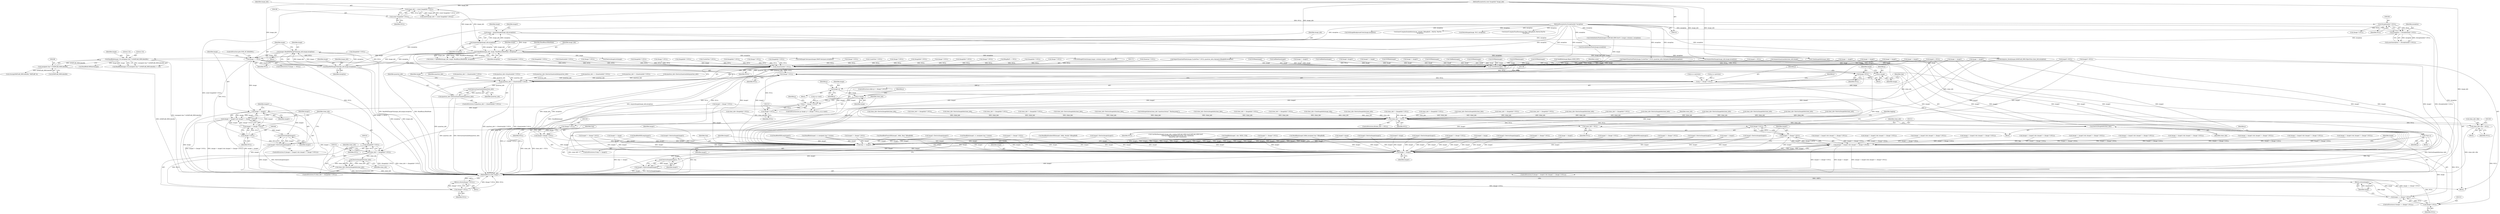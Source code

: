 digraph "0_ImageMagick_f7206618d27c2e69d977abf40e3035a33e5f6be0@pointer" {
"1000287" [label="(Call,image=ReadMATImageV4(image_info,image,exception))"];
"1000289" [label="(Call,ReadMATImageV4(image_info,image,exception))"];
"1000234" [label="(Call,OpenBlob(image_info, image, ReadBinaryBlobMode, exception))"];
"1000224" [label="(Call,AcquireImage(image_info,exception))"];
"1000193" [label="(Call,image_info != (const ImageInfo *) NULL)"];
"1000155" [label="(MethodParameterIn,const ImageInfo *image_info)"];
"1000195" [label="(Call,(const ImageInfo *) NULL)"];
"1000205" [label="(Call,exception != (ExceptionInfo *) NULL)"];
"1000156" [label="(MethodParameterIn,ExceptionInfo *exception)"];
"1000207" [label="(Call,(ExceptionInfo *) NULL)"];
"1000222" [label="(Call,image = AcquireImage(image_info,exception))"];
"1000264" [label="(Call,ReadBlob(image,124,(unsigned char *) &MATLAB_HDR.identific))"];
"1000267" [label="(Call,(unsigned char *) &MATLAB_HDR.identific)"];
"1000294" [label="(Call,image == NULL)"];
"1000300" [label="(Call,image != image2)"];
"1000299" [label="(Call,(image != image2) && (image2 != (Image *) NULL))"];
"1000303" [label="(Call,image2 != (Image *) NULL)"];
"1000310" [label="(Call,DestroyImage(image2))"];
"1000308" [label="(Call,image2=DestroyImage(image2))"];
"1000305" [label="(Call,(Image *) NULL)"];
"1000315" [label="(Call,(ImageInfo *) NULL)"];
"1000313" [label="(Call,clone_info != (ImageInfo *) NULL)"];
"1000320" [label="(Call,DestroyImageInfo(clone_info))"];
"1000318" [label="(Call,clone_info=DestroyImageInfo(clone_info))"];
"1000323" [label="(Call,(Image *) NULL)"];
"1000322" [label="(Return,return((Image *) NULL);)"];
"1002173" [label="(Call,(QuantumInfo *) NULL)"];
"1002171" [label="(Call,quantum_info != (QuantumInfo *) NULL)"];
"1002178" [label="(Call,DestroyQuantumInfo(quantum_info))"];
"1002176" [label="(Call,quantum_info=DestroyQuantumInfo(quantum_info))"];
"1002191" [label="(Call,image=NULL)"];
"1002246" [label="(Call,p=image)"];
"1002249" [label="(Call,p != (Image *) NULL)"];
"1002305" [label="(Call,image != image2)"];
"1002304" [label="(Call,(image != image2) && (image2 != (Image *) NULL))"];
"1002308" [label="(Call,image2 != (Image *) NULL)"];
"1002315" [label="(Call,DestroyImage(image2))"];
"1002313" [label="(Call,image2=DestroyImage(image2))"];
"1002318" [label="(Call,image == (Image *) NULL)"];
"1002323" [label="(Return,return(image);)"];
"1002197" [label="(Call,(Image *) NULL)"];
"1002195" [label="(Call,p != (Image *) NULL)"];
"1002202" [label="(Call,*tmp=p)"];
"1002224" [label="(Call,tmp == image2)"];
"1002237" [label="(Call,image=p)"];
"1002229" [label="(Call,(Image *) NULL)"];
"1002227" [label="(Call,image2=(Image *) NULL)"];
"1002251" [label="(Call,(Image *) NULL)"];
"1002266" [label="(Call,clone_info != NULL)"];
"1002279" [label="(Call,clone_info->file = NULL)"];
"1002290" [label="(Call,DestroyImageInfo(clone_info))"];
"1002292" [label="(Call,clone_info = NULL)"];
"1002310" [label="(Call,(Image *) NULL)"];
"1002320" [label="(Call,(Image *) NULL)"];
"1002180" [label="(Call,CloseBlob(image))"];
"1002188" [label="(Call,p=image)"];
"1000309" [label="(Identifier,image2)"];
"1000576" [label="(Call,image2==NULL)"];
"1000784" [label="(Call,ReadBlobXXXLong(image2))"];
"1002247" [label="(Identifier,p)"];
"1000460" [label="(Call,EOFBlob(image))"];
"1000311" [label="(Identifier,image2)"];
"1000539" [label="(Call,CloneImageInfo(image_info))"];
"1000567" [label="(Call,decompress_block(image,&MATLAB_HDR.ObjectSize,clone_info,exception))"];
"1001466" [label="(Call,image2=DestroyImage(image2))"];
"1002248" [label="(Identifier,image)"];
"1001269" [label="(Call,image2 != (Image *) NULL)"];
"1000193" [label="(Call,image_info != (const ImageInfo *) NULL)"];
"1000598" [label="(Call,image2 != image)"];
"1002265" [label="(ControlStructure,if(clone_info != NULL))"];
"1002253" [label="(Identifier,NULL)"];
"1002304" [label="(Call,(image != image2) && (image2 != (Image *) NULL))"];
"1001436" [label="(Call,AcquireQuantumInfo(clone_info,image))"];
"1000287" [label="(Call,image=ReadMATImageV4(image_info,image,exception))"];
"1000265" [label="(Identifier,image)"];
"1001452" [label="(Call,clone_info=DestroyImageInfo(clone_info))"];
"1001447" [label="(Call,clone_info != (ImageInfo *) NULL)"];
"1000234" [label="(Call,OpenBlob(image_info, image, ReadBinaryBlobMode, exception))"];
"1002249" [label="(Call,p != (Image *) NULL)"];
"1001500" [label="(Call,image != image2)"];
"1002245" [label="(ControlStructure,for (p=image; p != (Image *) NULL; p=p->next))"];
"1001614" [label="(Call,(Quantum *) NULL)"];
"1000714" [label="(Call,(ImageInfo *) NULL)"];
"1001431" [label="(Call,SetImageBackgroundColor(image,exception))"];
"1000295" [label="(Identifier,image)"];
"1000860" [label="(Call,clone_info=DestroyImageInfo(clone_info))"];
"1000756" [label="(Call,clone_info != (ImageInfo *) NULL)"];
"1001358" [label="(Call,SetImageColorspace(image,GRAYColorspace,exception))"];
"1000318" [label="(Call,clone_info=DestroyImageInfo(clone_info))"];
"1002250" [label="(Identifier,p)"];
"1002323" [label="(Return,return(image);)"];
"1000331" [label="(Call,ReadBlobLSBShort(image))"];
"1002231" [label="(Identifier,NULL)"];
"1000294" [label="(Call,image == NULL)"];
"1000712" [label="(Call,clone_info != (ImageInfo *) NULL)"];
"1000990" [label="(Call,(ImageInfo *) NULL)"];
"1001515" [label="(Call,(QuantumInfo *) NULL)"];
"1000194" [label="(Identifier,image_info)"];
"1002310" [label="(Call,(Image *) NULL)"];
"1000797" [label="(Call,clone_info=DestroyImageInfo(clone_info))"];
"1002251" [label="(Call,(Image *) NULL)"];
"1002241" [label="(Identifier,p)"];
"1002119" [label="(Call,EOFBlob(image))"];
"1001876" [label="(Call,InsertComplexDoubleRow(image, (double *)BImgBuff, i, MinVal, MaxVal,\n            exception))"];
"1001872" [label="(Call,EOFBlob(image))"];
"1002209" [label="(Identifier,p)"];
"1001596" [label="(Call,GetAuthenticPixels(image,0,MATLAB_HDR.SizeY-i-1,image->columns,1,exception))"];
"1000225" [label="(Identifier,image_info)"];
"1000263" [label="(Call,ReadBlob(image,124,(unsigned char *) &MATLAB_HDR.identific) != 124)"];
"1002305" [label="(Call,image != image2)"];
"1002280" [label="(Call,clone_info->file)"];
"1001911" [label="(Call,EOFBlob(image))"];
"1000442" [label="(Call,clone_info=DestroyImageInfo(clone_info))"];
"1001025" [label="(Call,SeekBlob(image2, size, SEEK_CUR))"];
"1002175" [label="(Identifier,NULL)"];
"1002178" [label="(Call,DestroyQuantumInfo(quantum_info))"];
"1002322" [label="(Identifier,NULL)"];
"1000207" [label="(Call,(ExceptionInfo *) NULL)"];
"1000704" [label="(Call,ReadBlobXXXLong(image2))"];
"1002179" [label="(Identifier,quantum_info)"];
"1000205" [label="(Call,exception != (ExceptionInfo *) NULL)"];
"1000279" [label="(Call,strncmp(MATLAB_HDR.identific,\"MATLAB\",6))"];
"1002279" [label="(Call,clone_info->file = NULL)"];
"1002274" [label="(Block,)"];
"1000478" [label="(Call,SeekBlob(image,filepos,SEEK_SET))"];
"1000871" [label="(Call,(Image *) NULL)"];
"1001177" [label="(Call,SetImageOption(clone_info,\"quantum:format\",\"floating-point\"))"];
"1002176" [label="(Call,quantum_info=DestroyQuantumInfo(quantum_info))"];
"1000439" [label="(Call,(ImageInfo *) NULL)"];
"1002186" [label="(Identifier,scene)"];
"1001903" [label="(Call,ReadBlobFloatsXXX(image2, ldblk, (float *)BImgBuff))"];
"1000192" [label="(Call,assert(image_info != (const ImageInfo *) NULL))"];
"1000806" [label="(Call,image2 != (Image *) NULL)"];
"1002292" [label="(Call,clone_info = NULL)"];
"1002254" [label="(Call,p=p->next)"];
"1000286" [label="(Block,)"];
"1000491" [label="(Call,EOFBlob(image))"];
"1000470" [label="(Call,GetBlobSize(image))"];
"1000837" [label="(Call,image != image2)"];
"1000326" [label="(ControlStructure,goto END_OF_READING;)"];
"1002267" [label="(Identifier,clone_info)"];
"1002307" [label="(Identifier,image2)"];
"1000322" [label="(Return,return((Image *) NULL);)"];
"1000767" [label="(Call,image != image2)"];
"1000222" [label="(Call,image = AcquireImage(image_info,exception))"];
"1000423" [label="(Call,(image != image2) && (image2 != (Image *) NULL))"];
"1001231" [label="(Call,image != image2)"];
"1000237" [label="(Identifier,ReadBinaryBlobMode)"];
"1002181" [label="(Identifier,image)"];
"1000315" [label="(Call,(ImageInfo *) NULL)"];
"1002306" [label="(Identifier,image)"];
"1001236" [label="(Call,(Image *) NULL)"];
"1000296" [label="(Identifier,NULL)"];
"1000206" [label="(Identifier,exception)"];
"1000802" [label="(Call,(image != image2) && (image2 != (Image *) NULL))"];
"1002182" [label="(Block,)"];
"1002313" [label="(Call,image2=DestroyImage(image2))"];
"1000761" [label="(Call,clone_info=DestroyImageInfo(clone_info))"];
"1000305" [label="(Call,(Image *) NULL)"];
"1000269" [label="(Call,&MATLAB_HDR.identific)"];
"1002204" [label="(Identifier,p)"];
"1000826" [label="(Call,clone_info != (ImageInfo *) NULL)"];
"1001220" [label="(Call,clone_info != (ImageInfo *) NULL)"];
"1000226" [label="(Identifier,exception)"];
"1000273" [label="(Literal,124)"];
"1000828" [label="(Call,(ImageInfo *) NULL)"];
"1002177" [label="(Identifier,quantum_info)"];
"1002172" [label="(Identifier,quantum_info)"];
"1000840" [label="(Call,image2 != (Image *) NULL)"];
"1000297" [label="(Block,)"];
"1002196" [label="(Identifier,p)"];
"1000457" [label="(Call,GetBlobSize(image))"];
"1002266" [label="(Call,clone_info != NULL)"];
"1000292" [label="(Identifier,exception)"];
"1000312" [label="(ControlStructure,if (clone_info != (ImageInfo *) NULL))"];
"1000537" [label="(Call,clone_info=CloneImageInfo(image_info))"];
"1002091" [label="(Call,quantum_info != (QuantumInfo *) NULL)"];
"1000252" [label="(Call,quantum_info=(QuantumInfo *) NULL)"];
"1001388" [label="(Call,SetImageExtent(image,image->columns,image->rows,exception))"];
"1000229" [label="(Call,(Image *) NULL)"];
"1000157" [label="(Block,)"];
"1000223" [label="(Identifier,image)"];
"1002170" [label="(ControlStructure,if (quantum_info != (QuantumInfo *) NULL))"];
"1000865" [label="(Call,(image != image2) && (image2 != (Image *) NULL))"];
"1002283" [label="(Identifier,NULL)"];
"1002203" [label="(Identifier,tmp)"];
"1000291" [label="(Identifier,image)"];
"1000156" [label="(MethodParameterIn,ExceptionInfo *exception)"];
"1002315" [label="(Call,DestroyImage(image2))"];
"1001508" [label="(Call,image2=DestroyImage(image2))"];
"1001693" [label="(Call,(CacheView *) NULL)"];
"1001063" [label="(Call,ReadBlob(image2, 4, (unsigned char *) &size))"];
"1000290" [label="(Identifier,image_info)"];
"1000427" [label="(Call,image2 != (Image *) NULL)"];
"1002197" [label="(Call,(Image *) NULL)"];
"1002194" [label="(ControlStructure,while (p != (Image *) NULL))"];
"1000731" [label="(Call,image2=DestroyImage(image2))"];
"1000530" [label="(Call,(ImageInfo *) NULL)"];
"1002173" [label="(Call,(QuantumInfo *) NULL)"];
"1000302" [label="(Identifier,image2)"];
"1000723" [label="(Call,image != image2)"];
"1001036" [label="(Call,ReadBlob(image2, 4, (unsigned char *) &size))"];
"1001864" [label="(Call,ReadBlobDoublesXXX(image2, ldblk, (double *)BImgBuff))"];
"1002240" [label="(Call,p=p->previous)"];
"1000548" [label="(Call,(Image *) NULL)"];
"1000758" [label="(Call,(ImageInfo *) NULL)"];
"1000650" [label="(Call,image!=image2)"];
"1000232" [label="(Call,status = OpenBlob(image_info, image, ReadBinaryBlobMode, exception))"];
"1000209" [label="(Identifier,NULL)"];
"1002110" [label="(Call,image2==NULL)"];
"1001499" [label="(Call,(image != image2) && (image2 != (Image *) NULL))"];
"1000831" [label="(Call,clone_info=DestroyImageInfo(clone_info))"];
"1000842" [label="(Call,(Image *) NULL)"];
"1000235" [label="(Identifier,image_info)"];
"1002239" [label="(Identifier,p)"];
"1001274" [label="(Call,image2=DestroyImage(image2))"];
"1000542" [label="(Call,(image != image2) && (image2 != (Image *) NULL))"];
"1000257" [label="(Call,clone_info=(ImageInfo *) NULL)"];
"1000236" [label="(Identifier,image)"];
"1001727" [label="(Call,ImportQuantumPixels(image,(CacheView *) NULL,quantum_info,z2qtype[z],BImgBuff,exception))"];
"1001489" [label="(Call,clone_info != (ImageInfo *) NULL)"];
"1000303" [label="(Call,image2 != (Image *) NULL)"];
"1002236" [label="(Block,)"];
"1001549" [label="(Call,CalcMinMax(image2,image_info->endian,MATLAB_HDR.SizeX,MATLAB_HDR.SizeY,\n          CellType,ldblk,BImgBuff,&quantum_info->minimum,\n          &quantum_info->maximum))"];
"1002303" [label="(ControlStructure,if ((image != image2) && (image2 != (Image *) NULL)))"];
"1000319" [label="(Identifier,clone_info)"];
"1001518" [label="(Call,quantum_info=DestroyQuantumInfo(quantum_info))"];
"1000155" [label="(MethodParameterIn,const ImageInfo *image_info)"];
"1002018" [label="(Call,image2!=image)"];
"1002054" [label="(Call,AcquireNextImage(image_info,image,exception))"];
"1002131" [label="(Call,image2!=image)"];
"1002113" [label="(Call,image2 = image)"];
"1001729" [label="(Call,(CacheView *) NULL)"];
"1001461" [label="(Call,image2 != (Image *) NULL)"];
"1000204" [label="(Call,assert(exception != (ExceptionInfo *) NULL))"];
"1002291" [label="(Identifier,clone_info)"];
"1001440" [label="(Call,quantum_info == (QuantumInfo *) NULL)"];
"1002316" [label="(Identifier,image2)"];
"1000845" [label="(Call,image2=DestroyImage(image2))"];
"1000293" [label="(ControlStructure,if (image == NULL))"];
"1001963" [label="(Call,RotateImage(image, 90.0, exception))"];
"1001266" [label="(Call,image != image2)"];
"1002237" [label="(Call,image=p)"];
"1000855" [label="(Call,clone_info != (ImageInfo *) NULL)"];
"1002312" [label="(Identifier,NULL)"];
"1002268" [label="(Identifier,NULL)"];
"1000772" [label="(Call,(Image *) NULL)"];
"1000195" [label="(Call,(const ImageInfo *) NULL)"];
"1000314" [label="(Identifier,clone_info)"];
"1002228" [label="(Identifier,image2)"];
"1000857" [label="(Call,(ImageInfo *) NULL)"];
"1000308" [label="(Call,image2=DestroyImage(image2))"];
"1001280" [label="(Call,clone_info=DestroyImageInfo(clone_info))"];
"1000432" [label="(Call,image2=DestroyImage(image2))"];
"1001638" [label="(Call,ReadBlob(image2,ldblk,(unsigned char *)BImgBuff))"];
"1002227" [label="(Call,image2=(Image *) NULL)"];
"1000267" [label="(Call,(unsigned char *) &MATLAB_HDR.identific)"];
"1000437" [label="(Call,clone_info != (ImageInfo *) NULL)"];
"1002293" [label="(Identifier,clone_info)"];
"1000298" [label="(ControlStructure,if ((image != image2) && (image2 != (Image *) NULL)))"];
"1000238" [label="(Identifier,exception)"];
"1000792" [label="(Call,clone_info != (ImageInfo *) NULL)"];
"1000323" [label="(Call,(Image *) NULL)"];
"1000766" [label="(Call,(image != image2) && (image2 != (Image *) NULL))"];
"1002234" [label="(Identifier,tmp)"];
"1000246" [label="(Call,DestroyImageList(image))"];
"1002246" [label="(Call,p=image)"];
"1002324" [label="(Identifier,image)"];
"1000264" [label="(Call,ReadBlob(image,124,(unsigned char *) &MATLAB_HDR.identific))"];
"1002238" [label="(Identifier,image)"];
"1002317" [label="(ControlStructure,if (image == (Image *) NULL))"];
"1000978" [label="(Call,image2 != image)"];
"1000313" [label="(Call,clone_info != (ImageInfo *) NULL)"];
"1000811" [label="(Call,image2=DestroyImage(image2))"];
"1002050" [label="(Call,EOFBlob(image))"];
"1002224" [label="(Call,tmp == image2)"];
"1000808" [label="(Call,(Image *) NULL)"];
"1000266" [label="(Literal,124)"];
"1000228" [label="(Identifier,image2)"];
"1001225" [label="(Call,clone_info=DestroyImageInfo(clone_info))"];
"1001458" [label="(Call,image != image2)"];
"1001513" [label="(Call,quantum_info != (QuantumInfo *) NULL)"];
"1000988" [label="(Call,clone_info != (ImageInfo *) NULL)"];
"1002190" [label="(Identifier,image)"];
"1002319" [label="(Identifier,image)"];
"1000300" [label="(Call,image != image2)"];
"1002223" [label="(ControlStructure,if (tmp == image2))"];
"1001230" [label="(Call,(image != image2) && (image2 != (Image *) NULL))"];
"1002269" [label="(Block,)"];
"1002320" [label="(Call,(Image *) NULL)"];
"1000722" [label="(Call,(image != image2) && (image2 != (Image *) NULL))"];
"1002163" [label="(Call,clone_info=DestroyImageInfo(clone_info))"];
"1000317" [label="(Identifier,NULL)"];
"1001234" [label="(Call,image2 != (Image *) NULL)"];
"1002195" [label="(Call,p != (Image *) NULL)"];
"1000794" [label="(Call,(ImageInfo *) NULL)"];
"1002272" [label="(Identifier,clone_info)"];
"1000224" [label="(Call,AcquireImage(image_info,exception))"];
"1002290" [label="(Call,DestroyImageInfo(clone_info))"];
"1002318" [label="(Call,image == (Image *) NULL)"];
"1002191" [label="(Call,image=NULL)"];
"1000728" [label="(Call,(Image *) NULL)"];
"1002308" [label="(Call,image2 != (Image *) NULL)"];
"1001494" [label="(Call,clone_info=DestroyImageInfo(clone_info))"];
"1000304" [label="(Identifier,image2)"];
"1001768" [label="(Call,SyncAuthenticPixels(image,exception))"];
"1001484" [label="(Call,BImgBuff == NULL)"];
"1000803" [label="(Call,image != image2)"];
"1000320" [label="(Call,DestroyImageInfo(clone_info))"];
"1002218" [label="(Call,p=p->previous)"];
"1000197" [label="(Identifier,NULL)"];
"1001239" [label="(Call,image2=DestroyImage(image2))"];
"1001222" [label="(Call,(ImageInfo *) NULL)"];
"1002226" [label="(Identifier,image2)"];
"1002063" [label="(Call,(Image *) NULL)"];
"1001457" [label="(Call,(image != image2) && (image2 != (Image *) NULL))"];
"1000288" [label="(Identifier,image)"];
"1002200" [label="(Block,)"];
"1002296" [label="(Identifier,logging)"];
"1000299" [label="(Call,(image != image2) && (image2 != (Image *) NULL))"];
"1002199" [label="(Identifier,NULL)"];
"1002325" [label="(MethodReturn,static Image *)"];
"1001691" [label="(Call,ImportQuantumPixels(image,(CacheView *) NULL,quantum_info,z2qtype[z],BImgBuff,exception))"];
"1000325" [label="(Identifier,NULL)"];
"1000321" [label="(Identifier,clone_info)"];
"1002171" [label="(Call,quantum_info != (QuantumInfo *) NULL)"];
"1000424" [label="(Call,image != image2)"];
"1002202" [label="(Call,*tmp=p)"];
"1002225" [label="(Identifier,tmp)"];
"1002189" [label="(Identifier,p)"];
"1001503" [label="(Call,image2 != (Image *) NULL)"];
"1001915" [label="(Call,InsertComplexFloatRow(image,(float *)BImgBuff,i,MinVal,MaxVal,\n            exception))"];
"1002193" [label="(Identifier,NULL)"];
"1000289" [label="(Call,ReadMATImageV4(image_info,image,exception))"];
"1002180" [label="(Call,CloseBlob(image))"];
"1000227" [label="(Call,image2 = (Image *) NULL)"];
"1000681" [label="(Call,ReadBlobXXXLong(image2))"];
"1002314" [label="(Identifier,image2)"];
"1002309" [label="(Identifier,image2)"];
"1000259" [label="(Call,(ImageInfo *) NULL)"];
"1002128" [label="(Call,image2!=NULL)"];
"1000836" [label="(Call,(image != image2) && (image2 != (Image *) NULL))"];
"1002188" [label="(Call,p=image)"];
"1000717" [label="(Call,clone_info=DestroyImageInfo(clone_info))"];
"1000866" [label="(Call,image != image2)"];
"1000307" [label="(Identifier,NULL)"];
"1001265" [label="(Call,(image != image2) && (image2 != (Image *) NULL))"];
"1000301" [label="(Identifier,image)"];
"1002192" [label="(Identifier,image)"];
"1000501" [label="(Call,EOFBlob(image))"];
"1000993" [label="(Call,clone_info=DestroyImageInfo(clone_info))"];
"1002229" [label="(Call,(Image *) NULL)"];
"1002122" [label="(Call,TellBlob(image))"];
"1000726" [label="(Call,image2 != (Image *) NULL)"];
"1000593" [label="(Call,clone_info=DestroyImageInfo(clone_info))"];
"1000310" [label="(Call,DestroyImage(image2))"];
"1002294" [label="(Identifier,NULL)"];
"1002014" [label="(Call,image2!=NULL)"];
"1002261" [label="(Identifier,p)"];
"1002096" [label="(Call,quantum_info=DestroyQuantumInfo(quantum_info))"];
"1000287" -> "1000286"  [label="AST: "];
"1000287" -> "1000289"  [label="CFG: "];
"1000288" -> "1000287"  [label="AST: "];
"1000289" -> "1000287"  [label="AST: "];
"1000295" -> "1000287"  [label="CFG: "];
"1000287" -> "1002325"  [label="DDG: ReadMATImageV4(image_info,image,exception)"];
"1000289" -> "1000287"  [label="DDG: image_info"];
"1000289" -> "1000287"  [label="DDG: image"];
"1000289" -> "1000287"  [label="DDG: exception"];
"1000287" -> "1000294"  [label="DDG: image"];
"1000289" -> "1000292"  [label="CFG: "];
"1000290" -> "1000289"  [label="AST: "];
"1000291" -> "1000289"  [label="AST: "];
"1000292" -> "1000289"  [label="AST: "];
"1000289" -> "1002325"  [label="DDG: exception"];
"1000289" -> "1002325"  [label="DDG: image_info"];
"1000234" -> "1000289"  [label="DDG: image_info"];
"1000234" -> "1000289"  [label="DDG: exception"];
"1000155" -> "1000289"  [label="DDG: image_info"];
"1000264" -> "1000289"  [label="DDG: image"];
"1000156" -> "1000289"  [label="DDG: exception"];
"1000234" -> "1000232"  [label="AST: "];
"1000234" -> "1000238"  [label="CFG: "];
"1000235" -> "1000234"  [label="AST: "];
"1000236" -> "1000234"  [label="AST: "];
"1000237" -> "1000234"  [label="AST: "];
"1000238" -> "1000234"  [label="AST: "];
"1000232" -> "1000234"  [label="CFG: "];
"1000234" -> "1002325"  [label="DDG: ReadBinaryBlobMode"];
"1000234" -> "1002325"  [label="DDG: image_info"];
"1000234" -> "1002325"  [label="DDG: exception"];
"1000234" -> "1000232"  [label="DDG: image_info"];
"1000234" -> "1000232"  [label="DDG: image"];
"1000234" -> "1000232"  [label="DDG: ReadBinaryBlobMode"];
"1000234" -> "1000232"  [label="DDG: exception"];
"1000224" -> "1000234"  [label="DDG: image_info"];
"1000224" -> "1000234"  [label="DDG: exception"];
"1000155" -> "1000234"  [label="DDG: image_info"];
"1000222" -> "1000234"  [label="DDG: image"];
"1000156" -> "1000234"  [label="DDG: exception"];
"1000234" -> "1000246"  [label="DDG: image"];
"1000234" -> "1000264"  [label="DDG: image"];
"1000234" -> "1000539"  [label="DDG: image_info"];
"1000234" -> "1000567"  [label="DDG: exception"];
"1000234" -> "1001358"  [label="DDG: exception"];
"1000234" -> "1001388"  [label="DDG: exception"];
"1000234" -> "1002054"  [label="DDG: exception"];
"1000224" -> "1000222"  [label="AST: "];
"1000224" -> "1000226"  [label="CFG: "];
"1000225" -> "1000224"  [label="AST: "];
"1000226" -> "1000224"  [label="AST: "];
"1000222" -> "1000224"  [label="CFG: "];
"1000224" -> "1000222"  [label="DDG: image_info"];
"1000224" -> "1000222"  [label="DDG: exception"];
"1000193" -> "1000224"  [label="DDG: image_info"];
"1000155" -> "1000224"  [label="DDG: image_info"];
"1000205" -> "1000224"  [label="DDG: exception"];
"1000156" -> "1000224"  [label="DDG: exception"];
"1000193" -> "1000192"  [label="AST: "];
"1000193" -> "1000195"  [label="CFG: "];
"1000194" -> "1000193"  [label="AST: "];
"1000195" -> "1000193"  [label="AST: "];
"1000192" -> "1000193"  [label="CFG: "];
"1000193" -> "1002325"  [label="DDG: (const ImageInfo *) NULL"];
"1000193" -> "1000192"  [label="DDG: image_info"];
"1000193" -> "1000192"  [label="DDG: (const ImageInfo *) NULL"];
"1000155" -> "1000193"  [label="DDG: image_info"];
"1000195" -> "1000193"  [label="DDG: NULL"];
"1000155" -> "1000154"  [label="AST: "];
"1000155" -> "1002325"  [label="DDG: image_info"];
"1000155" -> "1000539"  [label="DDG: image_info"];
"1000155" -> "1002054"  [label="DDG: image_info"];
"1000195" -> "1000197"  [label="CFG: "];
"1000196" -> "1000195"  [label="AST: "];
"1000197" -> "1000195"  [label="AST: "];
"1000195" -> "1000207"  [label="DDG: NULL"];
"1000205" -> "1000204"  [label="AST: "];
"1000205" -> "1000207"  [label="CFG: "];
"1000206" -> "1000205"  [label="AST: "];
"1000207" -> "1000205"  [label="AST: "];
"1000204" -> "1000205"  [label="CFG: "];
"1000205" -> "1002325"  [label="DDG: (ExceptionInfo *) NULL"];
"1000205" -> "1000204"  [label="DDG: exception"];
"1000205" -> "1000204"  [label="DDG: (ExceptionInfo *) NULL"];
"1000156" -> "1000205"  [label="DDG: exception"];
"1000207" -> "1000205"  [label="DDG: NULL"];
"1000156" -> "1000154"  [label="AST: "];
"1000156" -> "1002325"  [label="DDG: exception"];
"1000156" -> "1000567"  [label="DDG: exception"];
"1000156" -> "1001358"  [label="DDG: exception"];
"1000156" -> "1001388"  [label="DDG: exception"];
"1000156" -> "1001431"  [label="DDG: exception"];
"1000156" -> "1001596"  [label="DDG: exception"];
"1000156" -> "1001691"  [label="DDG: exception"];
"1000156" -> "1001727"  [label="DDG: exception"];
"1000156" -> "1001768"  [label="DDG: exception"];
"1000156" -> "1001876"  [label="DDG: exception"];
"1000156" -> "1001915"  [label="DDG: exception"];
"1000156" -> "1001963"  [label="DDG: exception"];
"1000156" -> "1002054"  [label="DDG: exception"];
"1000207" -> "1000209"  [label="CFG: "];
"1000208" -> "1000207"  [label="AST: "];
"1000209" -> "1000207"  [label="AST: "];
"1000207" -> "1000229"  [label="DDG: NULL"];
"1000222" -> "1000157"  [label="AST: "];
"1000223" -> "1000222"  [label="AST: "];
"1000228" -> "1000222"  [label="CFG: "];
"1000222" -> "1002325"  [label="DDG: AcquireImage(image_info,exception)"];
"1000264" -> "1000263"  [label="AST: "];
"1000264" -> "1000267"  [label="CFG: "];
"1000265" -> "1000264"  [label="AST: "];
"1000266" -> "1000264"  [label="AST: "];
"1000267" -> "1000264"  [label="AST: "];
"1000273" -> "1000264"  [label="CFG: "];
"1000264" -> "1002325"  [label="DDG: (unsigned char *) &MATLAB_HDR.identific"];
"1000264" -> "1000263"  [label="DDG: image"];
"1000264" -> "1000263"  [label="DDG: 124"];
"1000264" -> "1000263"  [label="DDG: (unsigned char *) &MATLAB_HDR.identific"];
"1000267" -> "1000264"  [label="DDG: &MATLAB_HDR.identific"];
"1000264" -> "1000331"  [label="DDG: image"];
"1000267" -> "1000269"  [label="CFG: "];
"1000268" -> "1000267"  [label="AST: "];
"1000269" -> "1000267"  [label="AST: "];
"1000267" -> "1002325"  [label="DDG: &MATLAB_HDR.identific"];
"1000267" -> "1000279"  [label="DDG: &MATLAB_HDR.identific"];
"1000294" -> "1000293"  [label="AST: "];
"1000294" -> "1000296"  [label="CFG: "];
"1000295" -> "1000294"  [label="AST: "];
"1000296" -> "1000294"  [label="AST: "];
"1000301" -> "1000294"  [label="CFG: "];
"1000326" -> "1000294"  [label="CFG: "];
"1000294" -> "1002325"  [label="DDG: image == NULL"];
"1000259" -> "1000294"  [label="DDG: NULL"];
"1000294" -> "1000300"  [label="DDG: image"];
"1000294" -> "1000305"  [label="DDG: NULL"];
"1000294" -> "1000315"  [label="DDG: NULL"];
"1000294" -> "1002173"  [label="DDG: NULL"];
"1000294" -> "1002180"  [label="DDG: image"];
"1000300" -> "1000299"  [label="AST: "];
"1000300" -> "1000302"  [label="CFG: "];
"1000301" -> "1000300"  [label="AST: "];
"1000302" -> "1000300"  [label="AST: "];
"1000304" -> "1000300"  [label="CFG: "];
"1000299" -> "1000300"  [label="CFG: "];
"1000300" -> "1002325"  [label="DDG: image"];
"1000300" -> "1002325"  [label="DDG: image2"];
"1000300" -> "1000299"  [label="DDG: image"];
"1000300" -> "1000299"  [label="DDG: image2"];
"1000227" -> "1000300"  [label="DDG: image2"];
"1000300" -> "1000303"  [label="DDG: image2"];
"1000300" -> "1000310"  [label="DDG: image2"];
"1000299" -> "1000298"  [label="AST: "];
"1000299" -> "1000303"  [label="CFG: "];
"1000303" -> "1000299"  [label="AST: "];
"1000309" -> "1000299"  [label="CFG: "];
"1000314" -> "1000299"  [label="CFG: "];
"1000299" -> "1002325"  [label="DDG: image2 != (Image *) NULL"];
"1000299" -> "1002325"  [label="DDG: (image != image2) && (image2 != (Image *) NULL)"];
"1000299" -> "1002325"  [label="DDG: image != image2"];
"1000303" -> "1000299"  [label="DDG: image2"];
"1000303" -> "1000299"  [label="DDG: (Image *) NULL"];
"1000303" -> "1000305"  [label="CFG: "];
"1000304" -> "1000303"  [label="AST: "];
"1000305" -> "1000303"  [label="AST: "];
"1000303" -> "1002325"  [label="DDG: image2"];
"1000305" -> "1000303"  [label="DDG: NULL"];
"1000303" -> "1000310"  [label="DDG: image2"];
"1000310" -> "1000308"  [label="AST: "];
"1000310" -> "1000311"  [label="CFG: "];
"1000311" -> "1000310"  [label="AST: "];
"1000308" -> "1000310"  [label="CFG: "];
"1000310" -> "1000308"  [label="DDG: image2"];
"1000308" -> "1000298"  [label="AST: "];
"1000309" -> "1000308"  [label="AST: "];
"1000314" -> "1000308"  [label="CFG: "];
"1000308" -> "1002325"  [label="DDG: DestroyImage(image2)"];
"1000308" -> "1002325"  [label="DDG: image2"];
"1000305" -> "1000307"  [label="CFG: "];
"1000306" -> "1000305"  [label="AST: "];
"1000307" -> "1000305"  [label="AST: "];
"1000305" -> "1000315"  [label="DDG: NULL"];
"1000315" -> "1000313"  [label="AST: "];
"1000315" -> "1000317"  [label="CFG: "];
"1000316" -> "1000315"  [label="AST: "];
"1000317" -> "1000315"  [label="AST: "];
"1000313" -> "1000315"  [label="CFG: "];
"1000315" -> "1000313"  [label="DDG: NULL"];
"1000315" -> "1000323"  [label="DDG: NULL"];
"1000313" -> "1000312"  [label="AST: "];
"1000314" -> "1000313"  [label="AST: "];
"1000319" -> "1000313"  [label="CFG: "];
"1000324" -> "1000313"  [label="CFG: "];
"1000313" -> "1002325"  [label="DDG: (ImageInfo *) NULL"];
"1000313" -> "1002325"  [label="DDG: clone_info != (ImageInfo *) NULL"];
"1000313" -> "1002325"  [label="DDG: clone_info"];
"1000257" -> "1000313"  [label="DDG: clone_info"];
"1000313" -> "1000320"  [label="DDG: clone_info"];
"1000320" -> "1000318"  [label="AST: "];
"1000320" -> "1000321"  [label="CFG: "];
"1000321" -> "1000320"  [label="AST: "];
"1000318" -> "1000320"  [label="CFG: "];
"1000320" -> "1000318"  [label="DDG: clone_info"];
"1000318" -> "1000312"  [label="AST: "];
"1000319" -> "1000318"  [label="AST: "];
"1000324" -> "1000318"  [label="CFG: "];
"1000318" -> "1002325"  [label="DDG: clone_info"];
"1000318" -> "1002325"  [label="DDG: DestroyImageInfo(clone_info)"];
"1000323" -> "1000322"  [label="AST: "];
"1000323" -> "1000325"  [label="CFG: "];
"1000324" -> "1000323"  [label="AST: "];
"1000325" -> "1000323"  [label="AST: "];
"1000322" -> "1000323"  [label="CFG: "];
"1000323" -> "1002325"  [label="DDG: NULL"];
"1000323" -> "1002325"  [label="DDG: (Image *) NULL"];
"1000323" -> "1000322"  [label="DDG: (Image *) NULL"];
"1000322" -> "1000297"  [label="AST: "];
"1002325" -> "1000322"  [label="CFG: "];
"1000322" -> "1002325"  [label="DDG: <RET>"];
"1002173" -> "1002171"  [label="AST: "];
"1002173" -> "1002175"  [label="CFG: "];
"1002174" -> "1002173"  [label="AST: "];
"1002175" -> "1002173"  [label="AST: "];
"1002171" -> "1002173"  [label="CFG: "];
"1002173" -> "1002171"  [label="DDG: NULL"];
"1000714" -> "1002173"  [label="DDG: NULL"];
"1001236" -> "1002173"  [label="DDG: NULL"];
"1000990" -> "1002173"  [label="DDG: NULL"];
"1001484" -> "1002173"  [label="DDG: NULL"];
"1000772" -> "1002173"  [label="DDG: NULL"];
"1000439" -> "1002173"  [label="DDG: NULL"];
"1000259" -> "1002173"  [label="DDG: NULL"];
"1002014" -> "1002173"  [label="DDG: NULL"];
"1000530" -> "1002173"  [label="DDG: NULL"];
"1001222" -> "1002173"  [label="DDG: NULL"];
"1001515" -> "1002173"  [label="DDG: NULL"];
"1000548" -> "1002173"  [label="DDG: NULL"];
"1000808" -> "1002173"  [label="DDG: NULL"];
"1000728" -> "1002173"  [label="DDG: NULL"];
"1002110" -> "1002173"  [label="DDG: NULL"];
"1000842" -> "1002173"  [label="DDG: NULL"];
"1002063" -> "1002173"  [label="DDG: NULL"];
"1000794" -> "1002173"  [label="DDG: NULL"];
"1000828" -> "1002173"  [label="DDG: NULL"];
"1001693" -> "1002173"  [label="DDG: NULL"];
"1001729" -> "1002173"  [label="DDG: NULL"];
"1000857" -> "1002173"  [label="DDG: NULL"];
"1000758" -> "1002173"  [label="DDG: NULL"];
"1002128" -> "1002173"  [label="DDG: NULL"];
"1000871" -> "1002173"  [label="DDG: NULL"];
"1000576" -> "1002173"  [label="DDG: NULL"];
"1001614" -> "1002173"  [label="DDG: NULL"];
"1002173" -> "1002191"  [label="DDG: NULL"];
"1002173" -> "1002197"  [label="DDG: NULL"];
"1002171" -> "1002170"  [label="AST: "];
"1002172" -> "1002171"  [label="AST: "];
"1002177" -> "1002171"  [label="CFG: "];
"1002181" -> "1002171"  [label="CFG: "];
"1002171" -> "1002325"  [label="DDG: quantum_info != (QuantumInfo *) NULL"];
"1002171" -> "1002325"  [label="DDG: (QuantumInfo *) NULL"];
"1002171" -> "1002325"  [label="DDG: quantum_info"];
"1001518" -> "1002171"  [label="DDG: quantum_info"];
"1000252" -> "1002171"  [label="DDG: quantum_info"];
"1001513" -> "1002171"  [label="DDG: quantum_info"];
"1001440" -> "1002171"  [label="DDG: quantum_info"];
"1002096" -> "1002171"  [label="DDG: quantum_info"];
"1001691" -> "1002171"  [label="DDG: quantum_info"];
"1002091" -> "1002171"  [label="DDG: quantum_info"];
"1001727" -> "1002171"  [label="DDG: quantum_info"];
"1002171" -> "1002178"  [label="DDG: quantum_info"];
"1002178" -> "1002176"  [label="AST: "];
"1002178" -> "1002179"  [label="CFG: "];
"1002179" -> "1002178"  [label="AST: "];
"1002176" -> "1002178"  [label="CFG: "];
"1002178" -> "1002176"  [label="DDG: quantum_info"];
"1002176" -> "1002170"  [label="AST: "];
"1002177" -> "1002176"  [label="AST: "];
"1002181" -> "1002176"  [label="CFG: "];
"1002176" -> "1002325"  [label="DDG: DestroyQuantumInfo(quantum_info)"];
"1002176" -> "1002325"  [label="DDG: quantum_info"];
"1002191" -> "1002182"  [label="AST: "];
"1002191" -> "1002193"  [label="CFG: "];
"1002192" -> "1002191"  [label="AST: "];
"1002193" -> "1002191"  [label="AST: "];
"1002196" -> "1002191"  [label="CFG: "];
"1002191" -> "1002246"  [label="DDG: image"];
"1002191" -> "1002305"  [label="DDG: image"];
"1002246" -> "1002245"  [label="AST: "];
"1002246" -> "1002248"  [label="CFG: "];
"1002247" -> "1002246"  [label="AST: "];
"1002248" -> "1002246"  [label="AST: "];
"1002250" -> "1002246"  [label="CFG: "];
"1002237" -> "1002246"  [label="DDG: image"];
"1002246" -> "1002249"  [label="DDG: p"];
"1002249" -> "1002245"  [label="AST: "];
"1002249" -> "1002251"  [label="CFG: "];
"1002250" -> "1002249"  [label="AST: "];
"1002251" -> "1002249"  [label="AST: "];
"1002261" -> "1002249"  [label="CFG: "];
"1002267" -> "1002249"  [label="CFG: "];
"1002249" -> "1002325"  [label="DDG: p"];
"1002249" -> "1002325"  [label="DDG: p != (Image *) NULL"];
"1002254" -> "1002249"  [label="DDG: p"];
"1002251" -> "1002249"  [label="DDG: NULL"];
"1002305" -> "1002304"  [label="AST: "];
"1002305" -> "1002307"  [label="CFG: "];
"1002306" -> "1002305"  [label="AST: "];
"1002307" -> "1002305"  [label="AST: "];
"1002309" -> "1002305"  [label="CFG: "];
"1002304" -> "1002305"  [label="CFG: "];
"1002305" -> "1002325"  [label="DDG: image2"];
"1002305" -> "1002304"  [label="DDG: image"];
"1002305" -> "1002304"  [label="DDG: image2"];
"1002237" -> "1002305"  [label="DDG: image"];
"1001274" -> "1002305"  [label="DDG: image2"];
"1001025" -> "1002305"  [label="DDG: image2"];
"1001508" -> "1002305"  [label="DDG: image2"];
"1000576" -> "1002305"  [label="DDG: image2"];
"1001231" -> "1002305"  [label="DDG: image2"];
"1001503" -> "1002305"  [label="DDG: image2"];
"1001063" -> "1002305"  [label="DDG: image2"];
"1002128" -> "1002305"  [label="DDG: image2"];
"1000845" -> "1002305"  [label="DDG: image2"];
"1000704" -> "1002305"  [label="DDG: image2"];
"1000432" -> "1002305"  [label="DDG: image2"];
"1000837" -> "1002305"  [label="DDG: image2"];
"1000811" -> "1002305"  [label="DDG: image2"];
"1002113" -> "1002305"  [label="DDG: image2"];
"1002014" -> "1002305"  [label="DDG: image2"];
"1000784" -> "1002305"  [label="DDG: image2"];
"1000803" -> "1002305"  [label="DDG: image2"];
"1000427" -> "1002305"  [label="DDG: image2"];
"1000681" -> "1002305"  [label="DDG: image2"];
"1001461" -> "1002305"  [label="DDG: image2"];
"1002224" -> "1002305"  [label="DDG: image2"];
"1001864" -> "1002305"  [label="DDG: image2"];
"1000806" -> "1002305"  [label="DDG: image2"];
"1001458" -> "1002305"  [label="DDG: image2"];
"1001266" -> "1002305"  [label="DDG: image2"];
"1001903" -> "1002305"  [label="DDG: image2"];
"1000598" -> "1002305"  [label="DDG: image2"];
"1002110" -> "1002305"  [label="DDG: image2"];
"1001269" -> "1002305"  [label="DDG: image2"];
"1001500" -> "1002305"  [label="DDG: image2"];
"1000726" -> "1002305"  [label="DDG: image2"];
"1000227" -> "1002305"  [label="DDG: image2"];
"1001466" -> "1002305"  [label="DDG: image2"];
"1000424" -> "1002305"  [label="DDG: image2"];
"1000723" -> "1002305"  [label="DDG: image2"];
"1001036" -> "1002305"  [label="DDG: image2"];
"1002018" -> "1002305"  [label="DDG: image2"];
"1001234" -> "1002305"  [label="DDG: image2"];
"1002227" -> "1002305"  [label="DDG: image2"];
"1001638" -> "1002305"  [label="DDG: image2"];
"1000731" -> "1002305"  [label="DDG: image2"];
"1002131" -> "1002305"  [label="DDG: image2"];
"1001549" -> "1002305"  [label="DDG: image2"];
"1000840" -> "1002305"  [label="DDG: image2"];
"1001239" -> "1002305"  [label="DDG: image2"];
"1002305" -> "1002308"  [label="DDG: image2"];
"1002305" -> "1002315"  [label="DDG: image2"];
"1002305" -> "1002318"  [label="DDG: image"];
"1002304" -> "1002303"  [label="AST: "];
"1002304" -> "1002308"  [label="CFG: "];
"1002308" -> "1002304"  [label="AST: "];
"1002314" -> "1002304"  [label="CFG: "];
"1002319" -> "1002304"  [label="CFG: "];
"1002304" -> "1002325"  [label="DDG: image2 != (Image *) NULL"];
"1002304" -> "1002325"  [label="DDG: image != image2"];
"1002304" -> "1002325"  [label="DDG: (image != image2) && (image2 != (Image *) NULL)"];
"1002308" -> "1002304"  [label="DDG: image2"];
"1002308" -> "1002304"  [label="DDG: (Image *) NULL"];
"1000423" -> "1002304"  [label="DDG: image2 != (Image *) NULL"];
"1000802" -> "1002304"  [label="DDG: image2 != (Image *) NULL"];
"1001457" -> "1002304"  [label="DDG: image2 != (Image *) NULL"];
"1000542" -> "1002304"  [label="DDG: image2 != (Image *) NULL"];
"1000766" -> "1002304"  [label="DDG: image2 != (Image *) NULL"];
"1001265" -> "1002304"  [label="DDG: image2 != (Image *) NULL"];
"1000722" -> "1002304"  [label="DDG: image2 != (Image *) NULL"];
"1001499" -> "1002304"  [label="DDG: image2 != (Image *) NULL"];
"1000865" -> "1002304"  [label="DDG: image2 != (Image *) NULL"];
"1001230" -> "1002304"  [label="DDG: image2 != (Image *) NULL"];
"1000836" -> "1002304"  [label="DDG: image2 != (Image *) NULL"];
"1002308" -> "1002310"  [label="CFG: "];
"1002309" -> "1002308"  [label="AST: "];
"1002310" -> "1002308"  [label="AST: "];
"1002308" -> "1002325"  [label="DDG: image2"];
"1002310" -> "1002308"  [label="DDG: NULL"];
"1002308" -> "1002315"  [label="DDG: image2"];
"1002315" -> "1002313"  [label="AST: "];
"1002315" -> "1002316"  [label="CFG: "];
"1002316" -> "1002315"  [label="AST: "];
"1002313" -> "1002315"  [label="CFG: "];
"1002315" -> "1002313"  [label="DDG: image2"];
"1002313" -> "1002303"  [label="AST: "];
"1002314" -> "1002313"  [label="AST: "];
"1002319" -> "1002313"  [label="CFG: "];
"1002313" -> "1002325"  [label="DDG: DestroyImage(image2)"];
"1002313" -> "1002325"  [label="DDG: image2"];
"1002318" -> "1002317"  [label="AST: "];
"1002318" -> "1002320"  [label="CFG: "];
"1002319" -> "1002318"  [label="AST: "];
"1002320" -> "1002318"  [label="AST: "];
"1002324" -> "1002318"  [label="CFG: "];
"1002318" -> "1002325"  [label="DDG: image"];
"1002318" -> "1002325"  [label="DDG: image == (Image *) NULL"];
"1002318" -> "1002325"  [label="DDG: (Image *) NULL"];
"1002320" -> "1002318"  [label="DDG: NULL"];
"1002318" -> "1002323"  [label="DDG: image"];
"1002323" -> "1000157"  [label="AST: "];
"1002323" -> "1002324"  [label="CFG: "];
"1002324" -> "1002323"  [label="AST: "];
"1002325" -> "1002323"  [label="CFG: "];
"1002323" -> "1002325"  [label="DDG: <RET>"];
"1002324" -> "1002323"  [label="DDG: image"];
"1002197" -> "1002195"  [label="AST: "];
"1002197" -> "1002199"  [label="CFG: "];
"1002198" -> "1002197"  [label="AST: "];
"1002199" -> "1002197"  [label="AST: "];
"1002195" -> "1002197"  [label="CFG: "];
"1002197" -> "1002195"  [label="DDG: NULL"];
"1002229" -> "1002197"  [label="DDG: NULL"];
"1002197" -> "1002229"  [label="DDG: NULL"];
"1002197" -> "1002251"  [label="DDG: NULL"];
"1002195" -> "1002194"  [label="AST: "];
"1002196" -> "1002195"  [label="AST: "];
"1002203" -> "1002195"  [label="CFG: "];
"1002247" -> "1002195"  [label="CFG: "];
"1002240" -> "1002195"  [label="DDG: p"];
"1002218" -> "1002195"  [label="DDG: p"];
"1002188" -> "1002195"  [label="DDG: p"];
"1002195" -> "1002202"  [label="DDG: p"];
"1002195" -> "1002237"  [label="DDG: p"];
"1002202" -> "1002200"  [label="AST: "];
"1002202" -> "1002204"  [label="CFG: "];
"1002203" -> "1002202"  [label="AST: "];
"1002204" -> "1002202"  [label="AST: "];
"1002209" -> "1002202"  [label="CFG: "];
"1002202" -> "1002325"  [label="DDG: tmp"];
"1002202" -> "1002224"  [label="DDG: tmp"];
"1002224" -> "1002223"  [label="AST: "];
"1002224" -> "1002226"  [label="CFG: "];
"1002225" -> "1002224"  [label="AST: "];
"1002226" -> "1002224"  [label="AST: "];
"1002228" -> "1002224"  [label="CFG: "];
"1002234" -> "1002224"  [label="CFG: "];
"1002224" -> "1002325"  [label="DDG: tmp == image2"];
"1002224" -> "1002325"  [label="DDG: tmp"];
"1001274" -> "1002224"  [label="DDG: image2"];
"1001025" -> "1002224"  [label="DDG: image2"];
"1001508" -> "1002224"  [label="DDG: image2"];
"1000576" -> "1002224"  [label="DDG: image2"];
"1001231" -> "1002224"  [label="DDG: image2"];
"1001503" -> "1002224"  [label="DDG: image2"];
"1001063" -> "1002224"  [label="DDG: image2"];
"1002128" -> "1002224"  [label="DDG: image2"];
"1000845" -> "1002224"  [label="DDG: image2"];
"1000704" -> "1002224"  [label="DDG: image2"];
"1000432" -> "1002224"  [label="DDG: image2"];
"1000837" -> "1002224"  [label="DDG: image2"];
"1000811" -> "1002224"  [label="DDG: image2"];
"1002113" -> "1002224"  [label="DDG: image2"];
"1002014" -> "1002224"  [label="DDG: image2"];
"1000784" -> "1002224"  [label="DDG: image2"];
"1000803" -> "1002224"  [label="DDG: image2"];
"1000427" -> "1002224"  [label="DDG: image2"];
"1000681" -> "1002224"  [label="DDG: image2"];
"1001461" -> "1002224"  [label="DDG: image2"];
"1001864" -> "1002224"  [label="DDG: image2"];
"1000806" -> "1002224"  [label="DDG: image2"];
"1001458" -> "1002224"  [label="DDG: image2"];
"1001266" -> "1002224"  [label="DDG: image2"];
"1001903" -> "1002224"  [label="DDG: image2"];
"1000598" -> "1002224"  [label="DDG: image2"];
"1002110" -> "1002224"  [label="DDG: image2"];
"1001269" -> "1002224"  [label="DDG: image2"];
"1001500" -> "1002224"  [label="DDG: image2"];
"1000726" -> "1002224"  [label="DDG: image2"];
"1000227" -> "1002224"  [label="DDG: image2"];
"1001466" -> "1002224"  [label="DDG: image2"];
"1000424" -> "1002224"  [label="DDG: image2"];
"1000723" -> "1002224"  [label="DDG: image2"];
"1001036" -> "1002224"  [label="DDG: image2"];
"1002018" -> "1002224"  [label="DDG: image2"];
"1001234" -> "1002224"  [label="DDG: image2"];
"1002227" -> "1002224"  [label="DDG: image2"];
"1001638" -> "1002224"  [label="DDG: image2"];
"1000731" -> "1002224"  [label="DDG: image2"];
"1002131" -> "1002224"  [label="DDG: image2"];
"1001549" -> "1002224"  [label="DDG: image2"];
"1000840" -> "1002224"  [label="DDG: image2"];
"1001239" -> "1002224"  [label="DDG: image2"];
"1002237" -> "1002236"  [label="AST: "];
"1002237" -> "1002239"  [label="CFG: "];
"1002238" -> "1002237"  [label="AST: "];
"1002239" -> "1002237"  [label="AST: "];
"1002241" -> "1002237"  [label="CFG: "];
"1002229" -> "1002227"  [label="AST: "];
"1002229" -> "1002231"  [label="CFG: "];
"1002230" -> "1002229"  [label="AST: "];
"1002231" -> "1002229"  [label="AST: "];
"1002227" -> "1002229"  [label="CFG: "];
"1002229" -> "1002227"  [label="DDG: NULL"];
"1002227" -> "1002223"  [label="AST: "];
"1002228" -> "1002227"  [label="AST: "];
"1002234" -> "1002227"  [label="CFG: "];
"1002251" -> "1002253"  [label="CFG: "];
"1002252" -> "1002251"  [label="AST: "];
"1002253" -> "1002251"  [label="AST: "];
"1002251" -> "1002266"  [label="DDG: NULL"];
"1002266" -> "1002265"  [label="AST: "];
"1002266" -> "1002268"  [label="CFG: "];
"1002267" -> "1002266"  [label="AST: "];
"1002268" -> "1002266"  [label="AST: "];
"1002272" -> "1002266"  [label="CFG: "];
"1002296" -> "1002266"  [label="CFG: "];
"1002266" -> "1002325"  [label="DDG: clone_info"];
"1002266" -> "1002325"  [label="DDG: clone_info != NULL"];
"1001220" -> "1002266"  [label="DDG: clone_info"];
"1000756" -> "1002266"  [label="DDG: clone_info"];
"1000442" -> "1002266"  [label="DDG: clone_info"];
"1000792" -> "1002266"  [label="DDG: clone_info"];
"1001447" -> "1002266"  [label="DDG: clone_info"];
"1001494" -> "1002266"  [label="DDG: clone_info"];
"1000988" -> "1002266"  [label="DDG: clone_info"];
"1000437" -> "1002266"  [label="DDG: clone_info"];
"1000257" -> "1002266"  [label="DDG: clone_info"];
"1000831" -> "1002266"  [label="DDG: clone_info"];
"1002163" -> "1002266"  [label="DDG: clone_info"];
"1000860" -> "1002266"  [label="DDG: clone_info"];
"1000826" -> "1002266"  [label="DDG: clone_info"];
"1001177" -> "1002266"  [label="DDG: clone_info"];
"1000761" -> "1002266"  [label="DDG: clone_info"];
"1001436" -> "1002266"  [label="DDG: clone_info"];
"1001452" -> "1002266"  [label="DDG: clone_info"];
"1000712" -> "1002266"  [label="DDG: clone_info"];
"1000593" -> "1002266"  [label="DDG: clone_info"];
"1001280" -> "1002266"  [label="DDG: clone_info"];
"1000717" -> "1002266"  [label="DDG: clone_info"];
"1001225" -> "1002266"  [label="DDG: clone_info"];
"1000797" -> "1002266"  [label="DDG: clone_info"];
"1000993" -> "1002266"  [label="DDG: clone_info"];
"1000537" -> "1002266"  [label="DDG: clone_info"];
"1000855" -> "1002266"  [label="DDG: clone_info"];
"1000567" -> "1002266"  [label="DDG: clone_info"];
"1001489" -> "1002266"  [label="DDG: clone_info"];
"1002266" -> "1002279"  [label="DDG: NULL"];
"1002266" -> "1002290"  [label="DDG: clone_info"];
"1002266" -> "1002292"  [label="DDG: NULL"];
"1002266" -> "1002310"  [label="DDG: NULL"];
"1002266" -> "1002320"  [label="DDG: NULL"];
"1002279" -> "1002274"  [label="AST: "];
"1002279" -> "1002283"  [label="CFG: "];
"1002280" -> "1002279"  [label="AST: "];
"1002283" -> "1002279"  [label="AST: "];
"1002285" -> "1002279"  [label="CFG: "];
"1002279" -> "1002325"  [label="DDG: clone_info->file"];
"1002290" -> "1002269"  [label="AST: "];
"1002290" -> "1002291"  [label="CFG: "];
"1002291" -> "1002290"  [label="AST: "];
"1002293" -> "1002290"  [label="CFG: "];
"1002290" -> "1002325"  [label="DDG: DestroyImageInfo(clone_info)"];
"1002292" -> "1002269"  [label="AST: "];
"1002292" -> "1002294"  [label="CFG: "];
"1002293" -> "1002292"  [label="AST: "];
"1002294" -> "1002292"  [label="AST: "];
"1002296" -> "1002292"  [label="CFG: "];
"1002292" -> "1002325"  [label="DDG: clone_info"];
"1002310" -> "1002312"  [label="CFG: "];
"1002311" -> "1002310"  [label="AST: "];
"1002312" -> "1002310"  [label="AST: "];
"1002310" -> "1002320"  [label="DDG: NULL"];
"1002320" -> "1002322"  [label="CFG: "];
"1002321" -> "1002320"  [label="AST: "];
"1002322" -> "1002320"  [label="AST: "];
"1002320" -> "1002325"  [label="DDG: NULL"];
"1002180" -> "1000157"  [label="AST: "];
"1002180" -> "1002181"  [label="CFG: "];
"1002181" -> "1002180"  [label="AST: "];
"1002186" -> "1002180"  [label="CFG: "];
"1002180" -> "1002325"  [label="DDG: CloseBlob(image)"];
"1001458" -> "1002180"  [label="DDG: image"];
"1000650" -> "1002180"  [label="DDG: image"];
"1001596" -> "1002180"  [label="DDG: image"];
"1002054" -> "1002180"  [label="DDG: image"];
"1000478" -> "1002180"  [label="DDG: image"];
"1000501" -> "1002180"  [label="DDG: image"];
"1001727" -> "1002180"  [label="DDG: image"];
"1001872" -> "1002180"  [label="DDG: image"];
"1000803" -> "1002180"  [label="DDG: image"];
"1000457" -> "1002180"  [label="DDG: image"];
"1000491" -> "1002180"  [label="DDG: image"];
"1001911" -> "1002180"  [label="DDG: image"];
"1000767" -> "1002180"  [label="DDG: image"];
"1000460" -> "1002180"  [label="DDG: image"];
"1001231" -> "1002180"  [label="DDG: image"];
"1000866" -> "1002180"  [label="DDG: image"];
"1000837" -> "1002180"  [label="DDG: image"];
"1000723" -> "1002180"  [label="DDG: image"];
"1002050" -> "1002180"  [label="DDG: image"];
"1001768" -> "1002180"  [label="DDG: image"];
"1002122" -> "1002180"  [label="DDG: image"];
"1001436" -> "1002180"  [label="DDG: image"];
"1000978" -> "1002180"  [label="DDG: image"];
"1002119" -> "1002180"  [label="DDG: image"];
"1000470" -> "1002180"  [label="DDG: image"];
"1001500" -> "1002180"  [label="DDG: image"];
"1001691" -> "1002180"  [label="DDG: image"];
"1002180" -> "1002188"  [label="DDG: image"];
"1002188" -> "1002182"  [label="AST: "];
"1002188" -> "1002190"  [label="CFG: "];
"1002189" -> "1002188"  [label="AST: "];
"1002190" -> "1002188"  [label="AST: "];
"1002192" -> "1002188"  [label="CFG: "];
}
